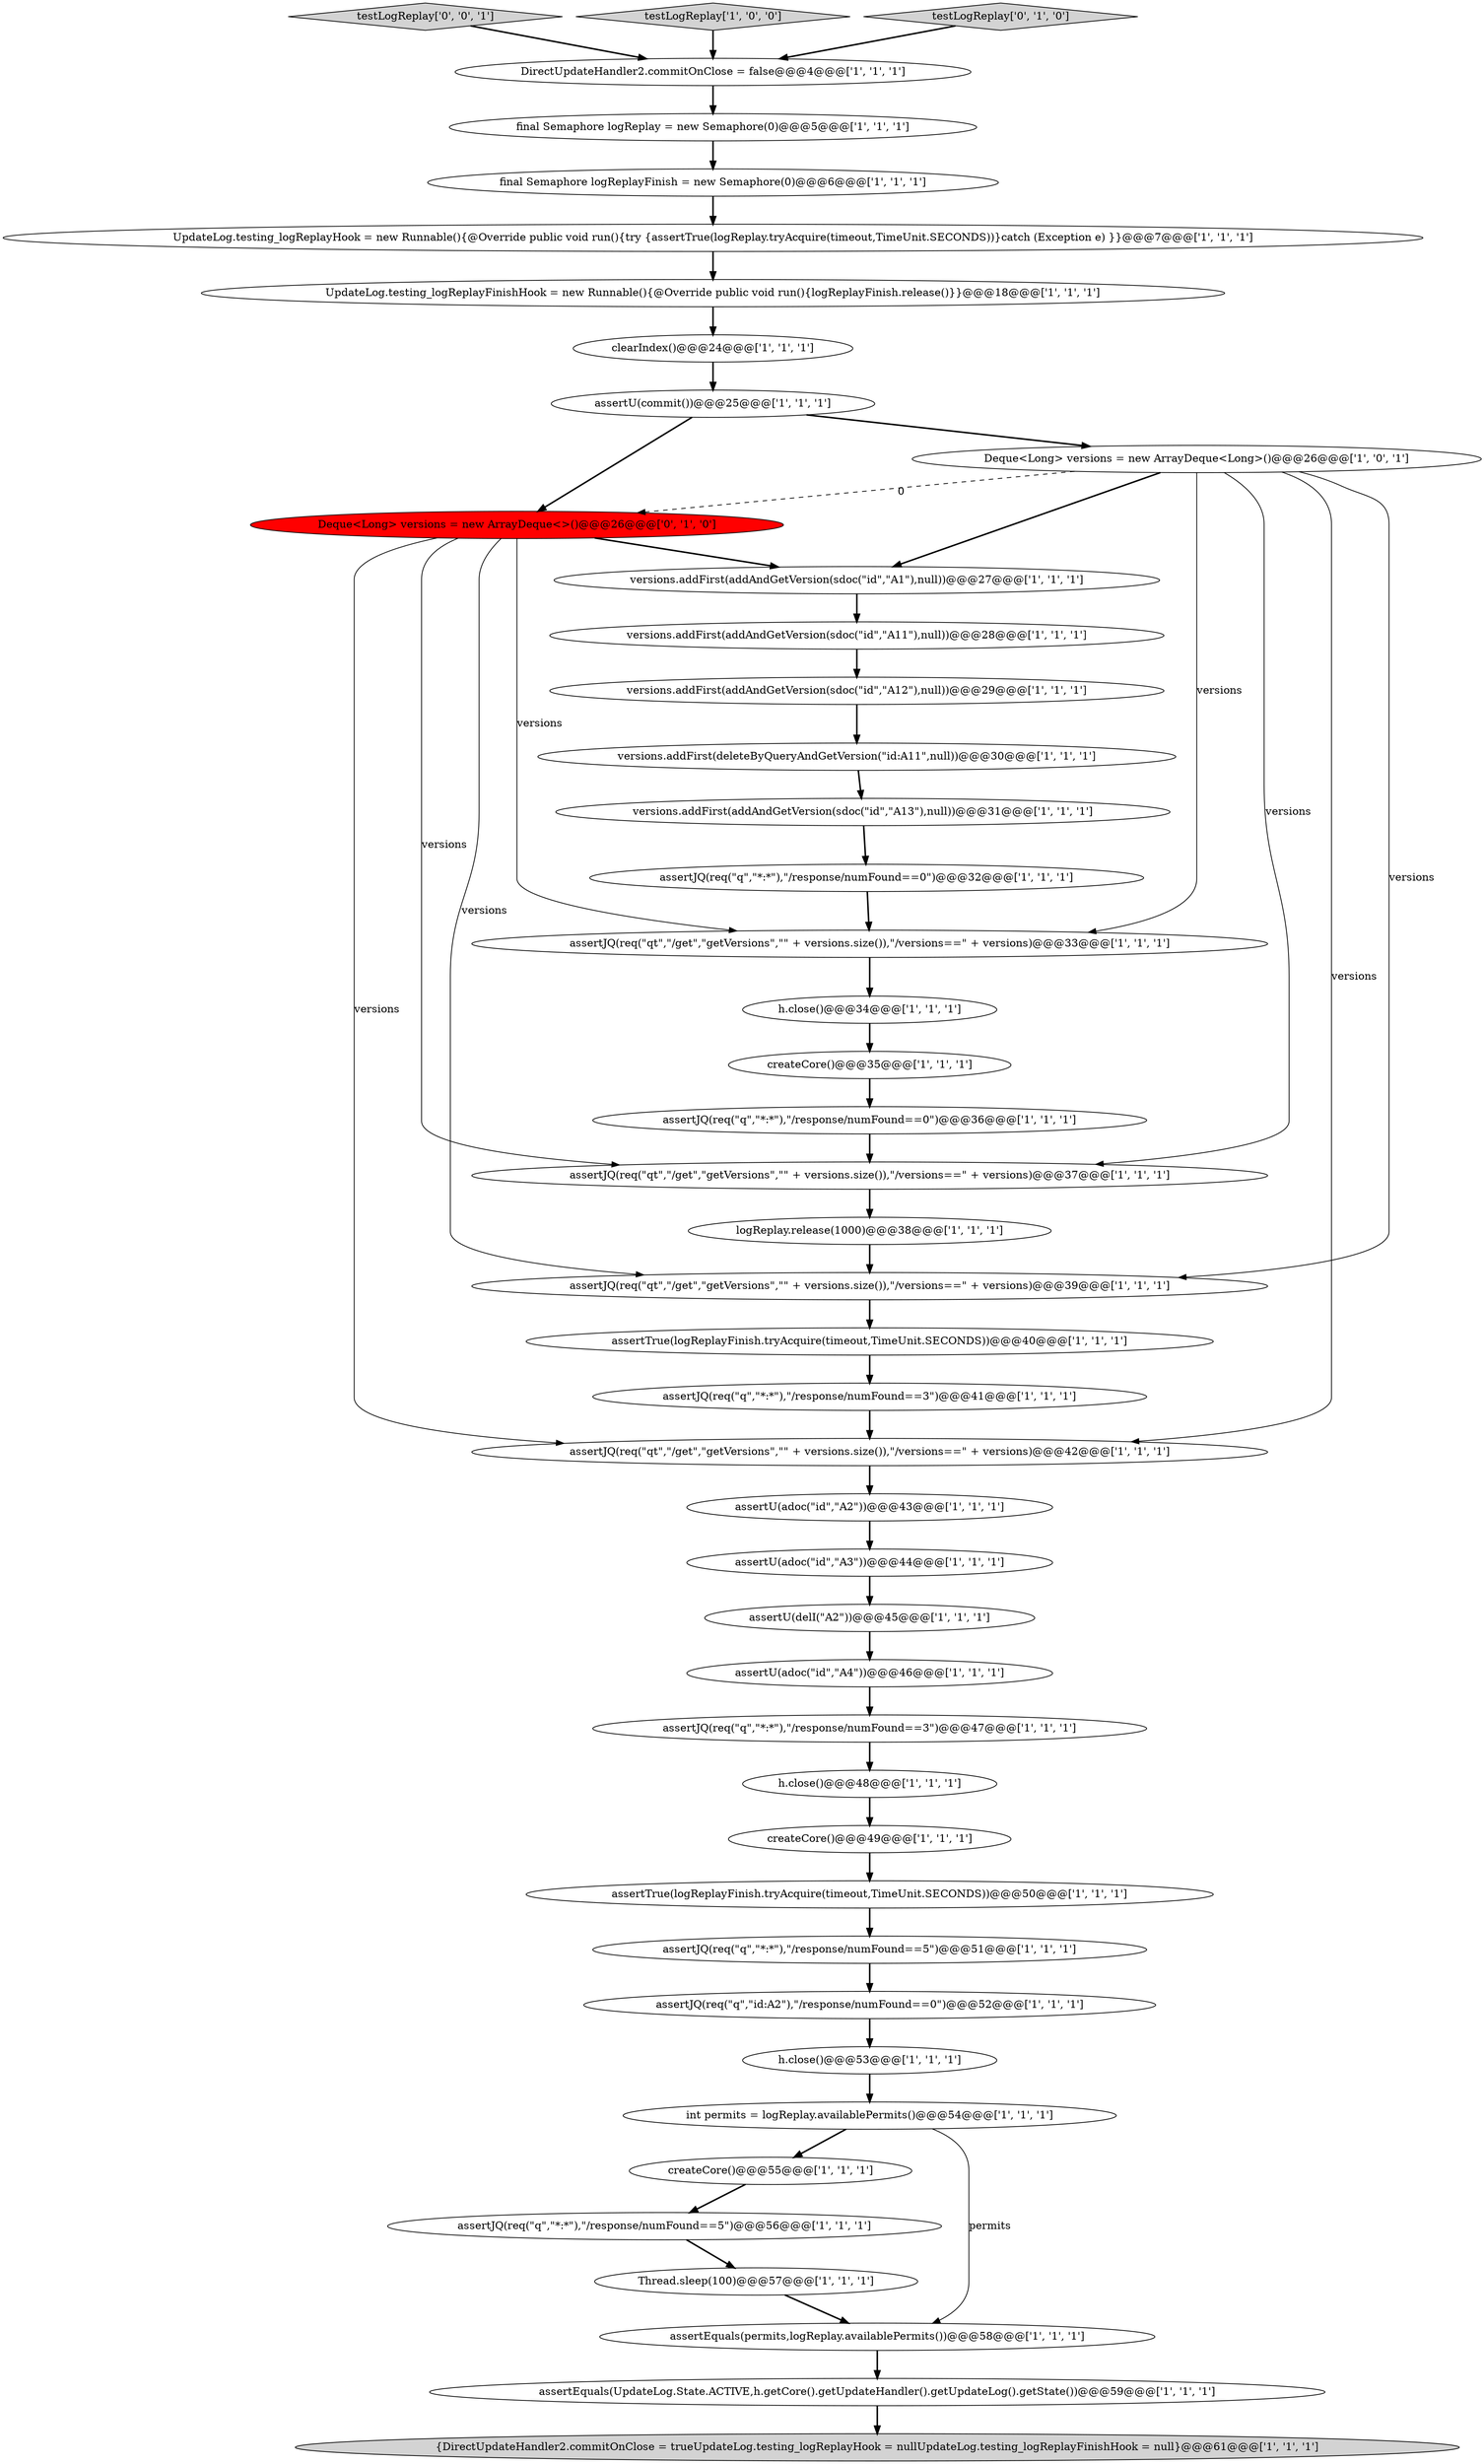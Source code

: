 digraph {
31 [style = filled, label = "clearIndex()@@@24@@@['1', '1', '1']", fillcolor = white, shape = ellipse image = "AAA0AAABBB1BBB"];
24 [style = filled, label = "h.close()@@@53@@@['1', '1', '1']", fillcolor = white, shape = ellipse image = "AAA0AAABBB1BBB"];
6 [style = filled, label = "Thread.sleep(100)@@@57@@@['1', '1', '1']", fillcolor = white, shape = ellipse image = "AAA0AAABBB1BBB"];
20 [style = filled, label = "createCore()@@@35@@@['1', '1', '1']", fillcolor = white, shape = ellipse image = "AAA0AAABBB1BBB"];
37 [style = filled, label = "assertEquals(UpdateLog.State.ACTIVE,h.getCore().getUpdateHandler().getUpdateLog().getState())@@@59@@@['1', '1', '1']", fillcolor = white, shape = ellipse image = "AAA0AAABBB1BBB"];
38 [style = filled, label = "versions.addFirst(addAndGetVersion(sdoc(\"id\",\"A13\"),null))@@@31@@@['1', '1', '1']", fillcolor = white, shape = ellipse image = "AAA0AAABBB1BBB"];
23 [style = filled, label = "assertTrue(logReplayFinish.tryAcquire(timeout,TimeUnit.SECONDS))@@@40@@@['1', '1', '1']", fillcolor = white, shape = ellipse image = "AAA0AAABBB1BBB"];
27 [style = filled, label = "assertJQ(req(\"q\",\"*:*\"),\"/response/numFound==0\")@@@32@@@['1', '1', '1']", fillcolor = white, shape = ellipse image = "AAA0AAABBB1BBB"];
40 [style = filled, label = "h.close()@@@48@@@['1', '1', '1']", fillcolor = white, shape = ellipse image = "AAA0AAABBB1BBB"];
5 [style = filled, label = "assertJQ(req(\"q\",\"*:*\"),\"/response/numFound==5\")@@@56@@@['1', '1', '1']", fillcolor = white, shape = ellipse image = "AAA0AAABBB1BBB"];
45 [style = filled, label = "testLogReplay['0', '0', '1']", fillcolor = lightgray, shape = diamond image = "AAA0AAABBB3BBB"];
26 [style = filled, label = "UpdateLog.testing_logReplayHook = new Runnable(){@Override public void run(){try {assertTrue(logReplay.tryAcquire(timeout,TimeUnit.SECONDS))}catch (Exception e) }}@@@7@@@['1', '1', '1']", fillcolor = white, shape = ellipse image = "AAA0AAABBB1BBB"];
17 [style = filled, label = "final Semaphore logReplayFinish = new Semaphore(0)@@@6@@@['1', '1', '1']", fillcolor = white, shape = ellipse image = "AAA0AAABBB1BBB"];
18 [style = filled, label = "assertU(commit())@@@25@@@['1', '1', '1']", fillcolor = white, shape = ellipse image = "AAA0AAABBB1BBB"];
28 [style = filled, label = "assertJQ(req(\"q\",\"*:*\"),\"/response/numFound==0\")@@@36@@@['1', '1', '1']", fillcolor = white, shape = ellipse image = "AAA0AAABBB1BBB"];
4 [style = filled, label = "int permits = logReplay.availablePermits()@@@54@@@['1', '1', '1']", fillcolor = white, shape = ellipse image = "AAA0AAABBB1BBB"];
11 [style = filled, label = "{DirectUpdateHandler2.commitOnClose = trueUpdateLog.testing_logReplayHook = nullUpdateLog.testing_logReplayFinishHook = null}@@@61@@@['1', '1', '1']", fillcolor = lightgray, shape = ellipse image = "AAA0AAABBB1BBB"];
34 [style = filled, label = "assertJQ(req(\"qt\",\"/get\",\"getVersions\",\"\" + versions.size()),\"/versions==\" + versions)@@@42@@@['1', '1', '1']", fillcolor = white, shape = ellipse image = "AAA0AAABBB1BBB"];
19 [style = filled, label = "assertU(adoc(\"id\",\"A4\"))@@@46@@@['1', '1', '1']", fillcolor = white, shape = ellipse image = "AAA0AAABBB1BBB"];
12 [style = filled, label = "assertJQ(req(\"q\",\"id:A2\"),\"/response/numFound==0\")@@@52@@@['1', '1', '1']", fillcolor = white, shape = ellipse image = "AAA0AAABBB1BBB"];
9 [style = filled, label = "assertJQ(req(\"qt\",\"/get\",\"getVersions\",\"\" + versions.size()),\"/versions==\" + versions)@@@37@@@['1', '1', '1']", fillcolor = white, shape = ellipse image = "AAA0AAABBB1BBB"];
44 [style = filled, label = "Deque<Long> versions = new ArrayDeque<>()@@@26@@@['0', '1', '0']", fillcolor = red, shape = ellipse image = "AAA1AAABBB2BBB"];
0 [style = filled, label = "Deque<Long> versions = new ArrayDeque<Long>()@@@26@@@['1', '0', '1']", fillcolor = white, shape = ellipse image = "AAA0AAABBB1BBB"];
42 [style = filled, label = "assertJQ(req(\"qt\",\"/get\",\"getVersions\",\"\" + versions.size()),\"/versions==\" + versions)@@@33@@@['1', '1', '1']", fillcolor = white, shape = ellipse image = "AAA0AAABBB1BBB"];
13 [style = filled, label = "assertJQ(req(\"q\",\"*:*\"),\"/response/numFound==5\")@@@51@@@['1', '1', '1']", fillcolor = white, shape = ellipse image = "AAA0AAABBB1BBB"];
2 [style = filled, label = "assertU(adoc(\"id\",\"A2\"))@@@43@@@['1', '1', '1']", fillcolor = white, shape = ellipse image = "AAA0AAABBB1BBB"];
25 [style = filled, label = "versions.addFirst(addAndGetVersion(sdoc(\"id\",\"A11\"),null))@@@28@@@['1', '1', '1']", fillcolor = white, shape = ellipse image = "AAA0AAABBB1BBB"];
33 [style = filled, label = "versions.addFirst(deleteByQueryAndGetVersion(\"id:A11\",null))@@@30@@@['1', '1', '1']", fillcolor = white, shape = ellipse image = "AAA0AAABBB1BBB"];
3 [style = filled, label = "createCore()@@@49@@@['1', '1', '1']", fillcolor = white, shape = ellipse image = "AAA0AAABBB1BBB"];
22 [style = filled, label = "testLogReplay['1', '0', '0']", fillcolor = lightgray, shape = diamond image = "AAA0AAABBB1BBB"];
30 [style = filled, label = "createCore()@@@55@@@['1', '1', '1']", fillcolor = white, shape = ellipse image = "AAA0AAABBB1BBB"];
21 [style = filled, label = "h.close()@@@34@@@['1', '1', '1']", fillcolor = white, shape = ellipse image = "AAA0AAABBB1BBB"];
41 [style = filled, label = "assertEquals(permits,logReplay.availablePermits())@@@58@@@['1', '1', '1']", fillcolor = white, shape = ellipse image = "AAA0AAABBB1BBB"];
29 [style = filled, label = "DirectUpdateHandler2.commitOnClose = false@@@4@@@['1', '1', '1']", fillcolor = white, shape = ellipse image = "AAA0AAABBB1BBB"];
43 [style = filled, label = "testLogReplay['0', '1', '0']", fillcolor = lightgray, shape = diamond image = "AAA0AAABBB2BBB"];
10 [style = filled, label = "assertJQ(req(\"q\",\"*:*\"),\"/response/numFound==3\")@@@41@@@['1', '1', '1']", fillcolor = white, shape = ellipse image = "AAA0AAABBB1BBB"];
7 [style = filled, label = "assertU(delI(\"A2\"))@@@45@@@['1', '1', '1']", fillcolor = white, shape = ellipse image = "AAA0AAABBB1BBB"];
8 [style = filled, label = "logReplay.release(1000)@@@38@@@['1', '1', '1']", fillcolor = white, shape = ellipse image = "AAA0AAABBB1BBB"];
16 [style = filled, label = "assertJQ(req(\"q\",\"*:*\"),\"/response/numFound==3\")@@@47@@@['1', '1', '1']", fillcolor = white, shape = ellipse image = "AAA0AAABBB1BBB"];
39 [style = filled, label = "assertTrue(logReplayFinish.tryAcquire(timeout,TimeUnit.SECONDS))@@@50@@@['1', '1', '1']", fillcolor = white, shape = ellipse image = "AAA0AAABBB1BBB"];
36 [style = filled, label = "assertJQ(req(\"qt\",\"/get\",\"getVersions\",\"\" + versions.size()),\"/versions==\" + versions)@@@39@@@['1', '1', '1']", fillcolor = white, shape = ellipse image = "AAA0AAABBB1BBB"];
14 [style = filled, label = "UpdateLog.testing_logReplayFinishHook = new Runnable(){@Override public void run(){logReplayFinish.release()}}@@@18@@@['1', '1', '1']", fillcolor = white, shape = ellipse image = "AAA0AAABBB1BBB"];
35 [style = filled, label = "versions.addFirst(addAndGetVersion(sdoc(\"id\",\"A12\"),null))@@@29@@@['1', '1', '1']", fillcolor = white, shape = ellipse image = "AAA0AAABBB1BBB"];
15 [style = filled, label = "versions.addFirst(addAndGetVersion(sdoc(\"id\",\"A1\"),null))@@@27@@@['1', '1', '1']", fillcolor = white, shape = ellipse image = "AAA0AAABBB1BBB"];
1 [style = filled, label = "assertU(adoc(\"id\",\"A3\"))@@@44@@@['1', '1', '1']", fillcolor = white, shape = ellipse image = "AAA0AAABBB1BBB"];
32 [style = filled, label = "final Semaphore logReplay = new Semaphore(0)@@@5@@@['1', '1', '1']", fillcolor = white, shape = ellipse image = "AAA0AAABBB1BBB"];
0->42 [style = solid, label="versions"];
44->9 [style = solid, label="versions"];
17->26 [style = bold, label=""];
16->40 [style = bold, label=""];
4->41 [style = solid, label="permits"];
44->34 [style = solid, label="versions"];
37->11 [style = bold, label=""];
15->25 [style = bold, label=""];
2->1 [style = bold, label=""];
39->13 [style = bold, label=""];
0->44 [style = dashed, label="0"];
20->28 [style = bold, label=""];
41->37 [style = bold, label=""];
35->33 [style = bold, label=""];
26->14 [style = bold, label=""];
22->29 [style = bold, label=""];
44->15 [style = bold, label=""];
38->27 [style = bold, label=""];
28->9 [style = bold, label=""];
31->18 [style = bold, label=""];
44->42 [style = solid, label="versions"];
12->24 [style = bold, label=""];
25->35 [style = bold, label=""];
9->8 [style = bold, label=""];
1->7 [style = bold, label=""];
0->15 [style = bold, label=""];
45->29 [style = bold, label=""];
27->42 [style = bold, label=""];
19->16 [style = bold, label=""];
44->36 [style = solid, label="versions"];
8->36 [style = bold, label=""];
24->4 [style = bold, label=""];
18->44 [style = bold, label=""];
13->12 [style = bold, label=""];
21->20 [style = bold, label=""];
0->34 [style = solid, label="versions"];
36->23 [style = bold, label=""];
10->34 [style = bold, label=""];
34->2 [style = bold, label=""];
4->30 [style = bold, label=""];
30->5 [style = bold, label=""];
40->3 [style = bold, label=""];
5->6 [style = bold, label=""];
29->32 [style = bold, label=""];
14->31 [style = bold, label=""];
6->41 [style = bold, label=""];
0->36 [style = solid, label="versions"];
23->10 [style = bold, label=""];
3->39 [style = bold, label=""];
33->38 [style = bold, label=""];
43->29 [style = bold, label=""];
42->21 [style = bold, label=""];
7->19 [style = bold, label=""];
32->17 [style = bold, label=""];
18->0 [style = bold, label=""];
0->9 [style = solid, label="versions"];
}
